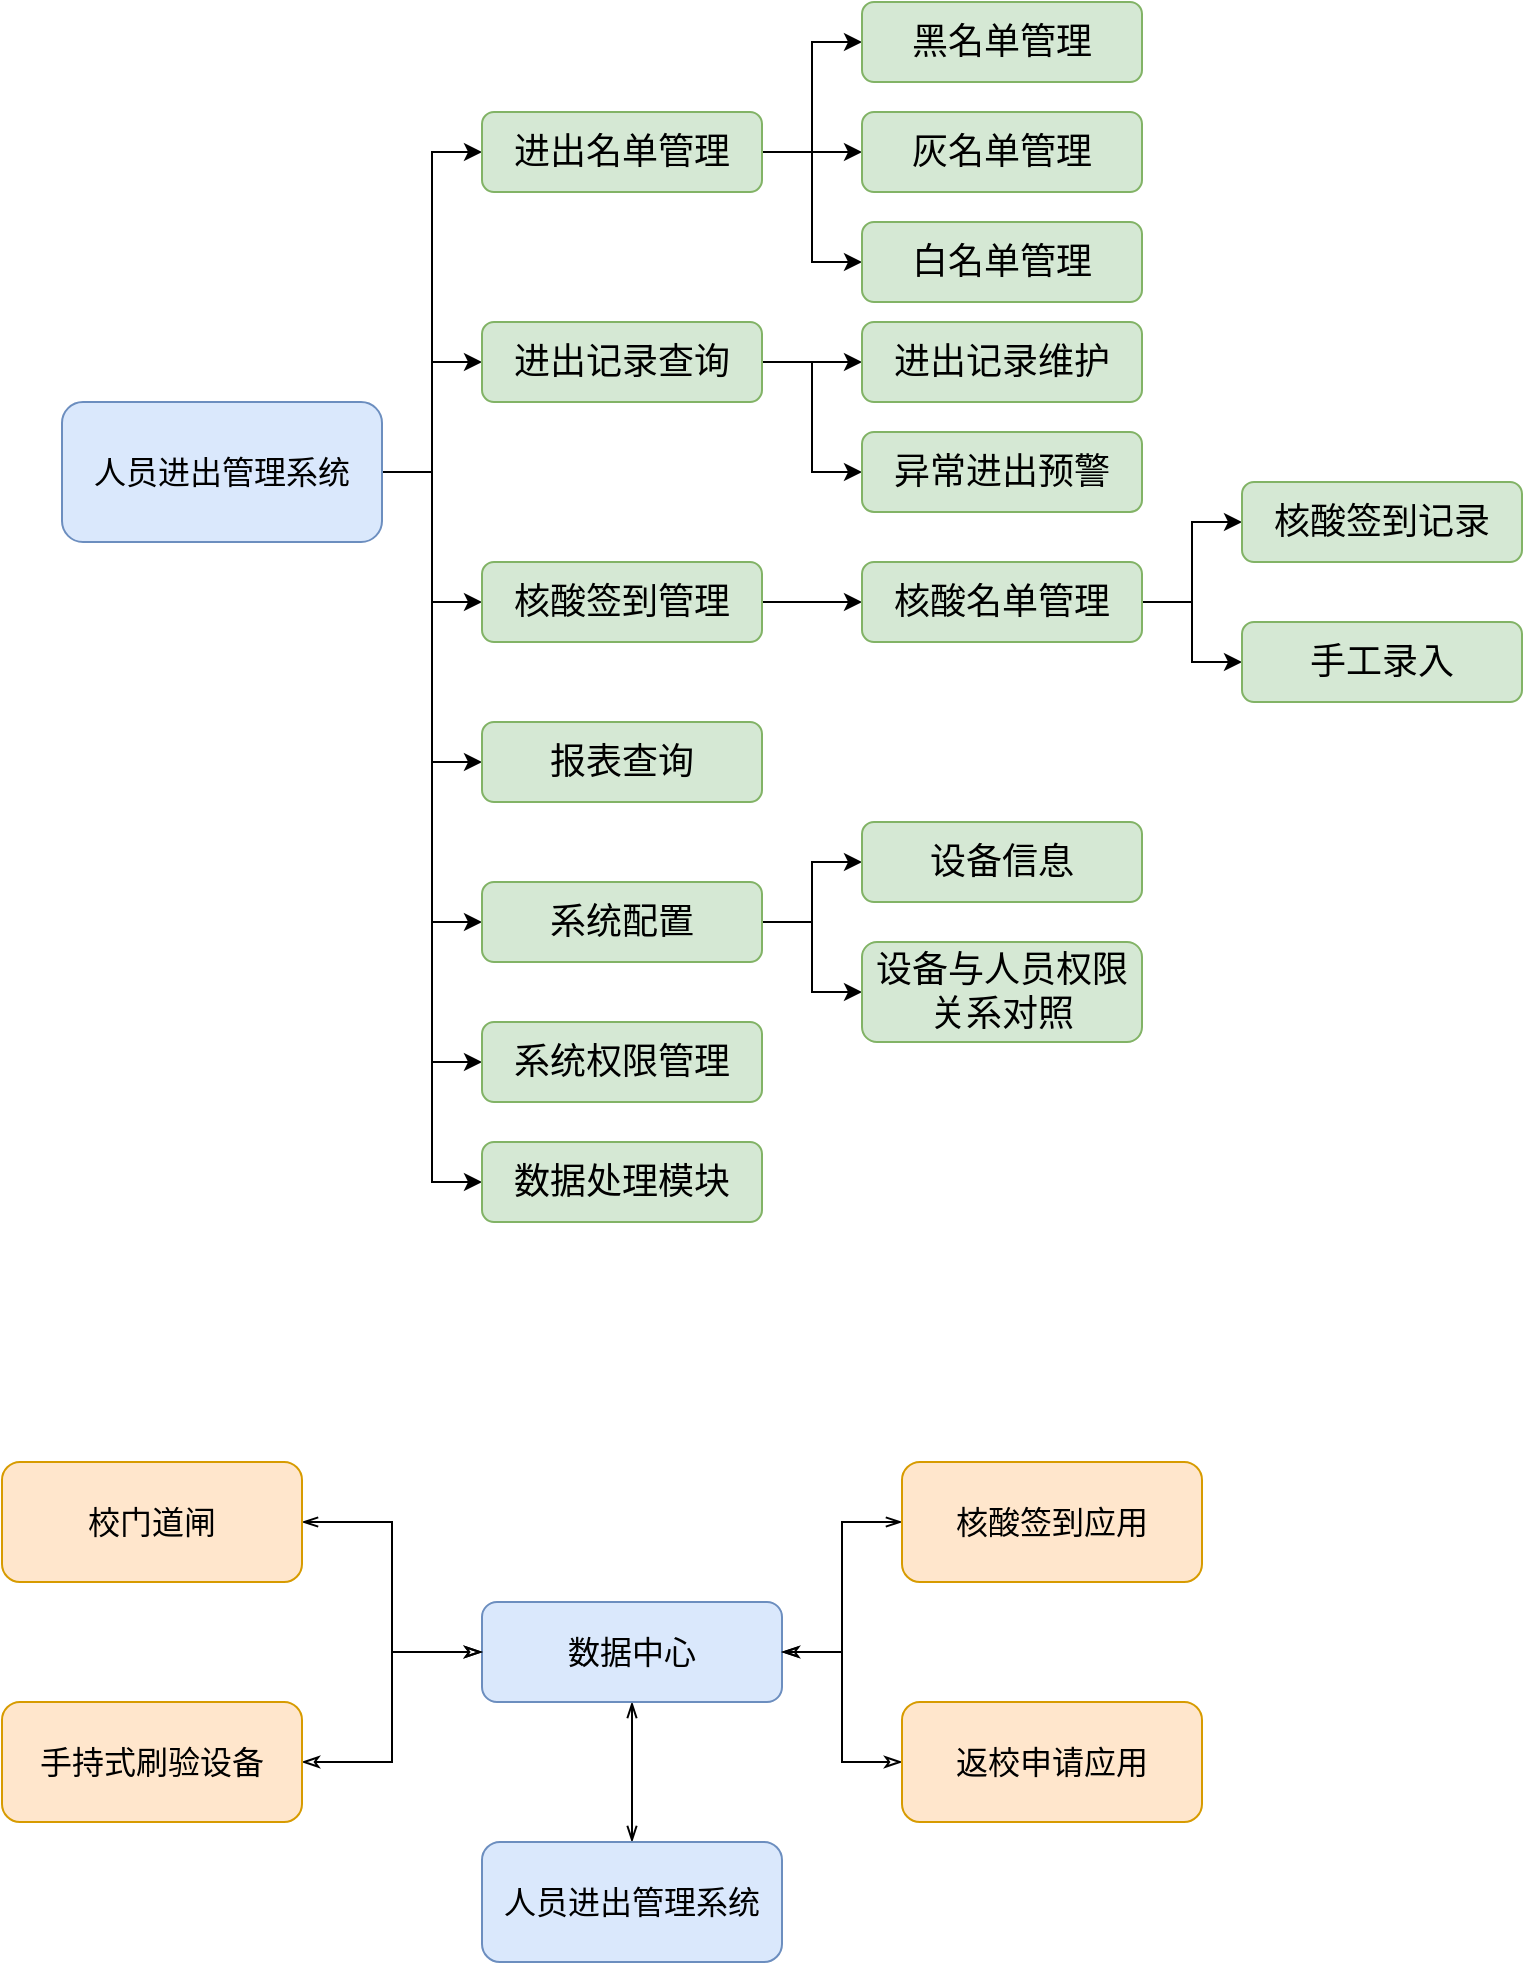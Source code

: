 <mxfile version="17.4.4" type="github">
  <diagram id="9vjwfqeA_DVdZ4IVt9qL" name="Page-1">
    <mxGraphModel dx="1038" dy="1748" grid="1" gridSize="10" guides="1" tooltips="1" connect="1" arrows="1" fold="1" page="1" pageScale="1" pageWidth="827" pageHeight="1169" math="0" shadow="0">
      <root>
        <mxCell id="0" />
        <mxCell id="1" parent="0" />
        <mxCell id="mTRX2ACm2MRmk_OSoDYx-10" style="edgeStyle=orthogonalEdgeStyle;rounded=0;orthogonalLoop=1;jettySize=auto;html=1;exitX=1;exitY=0.5;exitDx=0;exitDy=0;entryX=0;entryY=0.5;entryDx=0;entryDy=0;fontSize=18;" parent="1" source="mTRX2ACm2MRmk_OSoDYx-2" target="mTRX2ACm2MRmk_OSoDYx-3" edge="1">
          <mxGeometry relative="1" as="geometry" />
        </mxCell>
        <mxCell id="mTRX2ACm2MRmk_OSoDYx-11" style="edgeStyle=orthogonalEdgeStyle;rounded=0;orthogonalLoop=1;jettySize=auto;html=1;exitX=1;exitY=0.5;exitDx=0;exitDy=0;entryX=0;entryY=0.5;entryDx=0;entryDy=0;fontSize=18;" parent="1" source="mTRX2ACm2MRmk_OSoDYx-2" target="mTRX2ACm2MRmk_OSoDYx-5" edge="1">
          <mxGeometry relative="1" as="geometry" />
        </mxCell>
        <mxCell id="mTRX2ACm2MRmk_OSoDYx-12" style="edgeStyle=orthogonalEdgeStyle;rounded=0;orthogonalLoop=1;jettySize=auto;html=1;exitX=1;exitY=0.5;exitDx=0;exitDy=0;entryX=0;entryY=0.5;entryDx=0;entryDy=0;fontSize=18;" parent="1" source="mTRX2ACm2MRmk_OSoDYx-2" target="mTRX2ACm2MRmk_OSoDYx-6" edge="1">
          <mxGeometry relative="1" as="geometry" />
        </mxCell>
        <mxCell id="mTRX2ACm2MRmk_OSoDYx-22" style="edgeStyle=orthogonalEdgeStyle;rounded=0;orthogonalLoop=1;jettySize=auto;html=1;exitX=1;exitY=0.5;exitDx=0;exitDy=0;entryX=0;entryY=0.5;entryDx=0;entryDy=0;fontSize=18;" parent="1" source="mTRX2ACm2MRmk_OSoDYx-2" target="mTRX2ACm2MRmk_OSoDYx-18" edge="1">
          <mxGeometry relative="1" as="geometry" />
        </mxCell>
        <mxCell id="mTRX2ACm2MRmk_OSoDYx-26" style="edgeStyle=orthogonalEdgeStyle;rounded=0;orthogonalLoop=1;jettySize=auto;html=1;exitX=1;exitY=0.5;exitDx=0;exitDy=0;entryX=0;entryY=0.5;entryDx=0;entryDy=0;fontSize=18;" parent="1" source="mTRX2ACm2MRmk_OSoDYx-2" target="mTRX2ACm2MRmk_OSoDYx-25" edge="1">
          <mxGeometry relative="1" as="geometry" />
        </mxCell>
        <mxCell id="qPYPx7OVyf8pasTDU_Wo-8" style="edgeStyle=orthogonalEdgeStyle;rounded=0;orthogonalLoop=1;jettySize=auto;html=1;exitX=1;exitY=0.5;exitDx=0;exitDy=0;entryX=0;entryY=0.5;entryDx=0;entryDy=0;" edge="1" parent="1" source="mTRX2ACm2MRmk_OSoDYx-2" target="qPYPx7OVyf8pasTDU_Wo-3">
          <mxGeometry relative="1" as="geometry" />
        </mxCell>
        <mxCell id="qPYPx7OVyf8pasTDU_Wo-15" style="edgeStyle=orthogonalEdgeStyle;rounded=0;orthogonalLoop=1;jettySize=auto;html=1;exitX=1;exitY=0.5;exitDx=0;exitDy=0;entryX=0;entryY=0.5;entryDx=0;entryDy=0;" edge="1" parent="1" source="mTRX2ACm2MRmk_OSoDYx-2" target="qPYPx7OVyf8pasTDU_Wo-14">
          <mxGeometry relative="1" as="geometry" />
        </mxCell>
        <mxCell id="mTRX2ACm2MRmk_OSoDYx-2" value="人员进出管理系统" style="rounded=1;whiteSpace=wrap;html=1;fontSize=16;fillColor=#dae8fc;strokeColor=#6c8ebf;" parent="1" vertex="1">
          <mxGeometry x="130" y="-920" width="160" height="70" as="geometry" />
        </mxCell>
        <mxCell id="mTRX2ACm2MRmk_OSoDYx-17" style="edgeStyle=orthogonalEdgeStyle;rounded=0;orthogonalLoop=1;jettySize=auto;html=1;exitX=1;exitY=0.5;exitDx=0;exitDy=0;entryX=0;entryY=0.5;entryDx=0;entryDy=0;fontSize=18;" parent="1" source="mTRX2ACm2MRmk_OSoDYx-3" target="mTRX2ACm2MRmk_OSoDYx-4" edge="1">
          <mxGeometry relative="1" as="geometry" />
        </mxCell>
        <mxCell id="qPYPx7OVyf8pasTDU_Wo-2" style="edgeStyle=orthogonalEdgeStyle;rounded=0;orthogonalLoop=1;jettySize=auto;html=1;exitX=1;exitY=0.5;exitDx=0;exitDy=0;entryX=0;entryY=0.5;entryDx=0;entryDy=0;" edge="1" parent="1" source="mTRX2ACm2MRmk_OSoDYx-3" target="mTRX2ACm2MRmk_OSoDYx-20">
          <mxGeometry relative="1" as="geometry" />
        </mxCell>
        <mxCell id="mTRX2ACm2MRmk_OSoDYx-3" value="进出记录查询" style="rounded=1;whiteSpace=wrap;html=1;fontSize=18;fillColor=#d5e8d4;strokeColor=#82b366;" parent="1" vertex="1">
          <mxGeometry x="340" y="-960" width="140" height="40" as="geometry" />
        </mxCell>
        <mxCell id="mTRX2ACm2MRmk_OSoDYx-4" value="进出记录维护" style="rounded=1;whiteSpace=wrap;html=1;fontSize=18;fillColor=#d5e8d4;strokeColor=#82b366;" parent="1" vertex="1">
          <mxGeometry x="530" y="-960" width="140" height="40" as="geometry" />
        </mxCell>
        <mxCell id="mTRX2ACm2MRmk_OSoDYx-14" style="edgeStyle=orthogonalEdgeStyle;rounded=0;orthogonalLoop=1;jettySize=auto;html=1;exitX=1;exitY=0.5;exitDx=0;exitDy=0;entryX=0;entryY=0.5;entryDx=0;entryDy=0;fontSize=18;" parent="1" source="mTRX2ACm2MRmk_OSoDYx-5" target="mTRX2ACm2MRmk_OSoDYx-8" edge="1">
          <mxGeometry relative="1" as="geometry" />
        </mxCell>
        <mxCell id="mTRX2ACm2MRmk_OSoDYx-15" style="edgeStyle=orthogonalEdgeStyle;rounded=0;orthogonalLoop=1;jettySize=auto;html=1;exitX=1;exitY=0.5;exitDx=0;exitDy=0;entryX=0;entryY=0.5;entryDx=0;entryDy=0;fontSize=18;" parent="1" source="mTRX2ACm2MRmk_OSoDYx-5" target="mTRX2ACm2MRmk_OSoDYx-7" edge="1">
          <mxGeometry relative="1" as="geometry" />
        </mxCell>
        <mxCell id="mTRX2ACm2MRmk_OSoDYx-16" style="edgeStyle=orthogonalEdgeStyle;rounded=0;orthogonalLoop=1;jettySize=auto;html=1;exitX=1;exitY=0.5;exitDx=0;exitDy=0;entryX=0;entryY=0.5;entryDx=0;entryDy=0;fontSize=18;" parent="1" source="mTRX2ACm2MRmk_OSoDYx-5" target="mTRX2ACm2MRmk_OSoDYx-9" edge="1">
          <mxGeometry relative="1" as="geometry" />
        </mxCell>
        <mxCell id="mTRX2ACm2MRmk_OSoDYx-5" value="进出名单管理" style="rounded=1;whiteSpace=wrap;html=1;fontSize=18;fillColor=#d5e8d4;strokeColor=#82b366;" parent="1" vertex="1">
          <mxGeometry x="340" y="-1065" width="140" height="40" as="geometry" />
        </mxCell>
        <mxCell id="mTRX2ACm2MRmk_OSoDYx-6" value="系统权限管理" style="rounded=1;whiteSpace=wrap;html=1;fontSize=18;fillColor=#d5e8d4;strokeColor=#82b366;" parent="1" vertex="1">
          <mxGeometry x="340" y="-610" width="140" height="40" as="geometry" />
        </mxCell>
        <mxCell id="mTRX2ACm2MRmk_OSoDYx-7" value="黑名单管理" style="rounded=1;whiteSpace=wrap;html=1;fontSize=18;fillColor=#d5e8d4;strokeColor=#82b366;" parent="1" vertex="1">
          <mxGeometry x="530" y="-1120" width="140" height="40" as="geometry" />
        </mxCell>
        <mxCell id="mTRX2ACm2MRmk_OSoDYx-8" value="灰名单管理" style="rounded=1;whiteSpace=wrap;html=1;fontSize=18;fillColor=#d5e8d4;strokeColor=#82b366;" parent="1" vertex="1">
          <mxGeometry x="530" y="-1065" width="140" height="40" as="geometry" />
        </mxCell>
        <mxCell id="mTRX2ACm2MRmk_OSoDYx-9" value="白名单管理" style="rounded=1;whiteSpace=wrap;html=1;fontSize=18;fillColor=#d5e8d4;strokeColor=#82b366;" parent="1" vertex="1">
          <mxGeometry x="530" y="-1010" width="140" height="40" as="geometry" />
        </mxCell>
        <mxCell id="mTRX2ACm2MRmk_OSoDYx-23" style="edgeStyle=orthogonalEdgeStyle;rounded=0;orthogonalLoop=1;jettySize=auto;html=1;exitX=1;exitY=0.5;exitDx=0;exitDy=0;entryX=0;entryY=0.5;entryDx=0;entryDy=0;fontSize=18;" parent="1" source="mTRX2ACm2MRmk_OSoDYx-18" target="mTRX2ACm2MRmk_OSoDYx-21" edge="1">
          <mxGeometry relative="1" as="geometry" />
        </mxCell>
        <mxCell id="mTRX2ACm2MRmk_OSoDYx-18" value="核酸签到管理" style="rounded=1;whiteSpace=wrap;html=1;fontSize=18;fillColor=#d5e8d4;strokeColor=#82b366;" parent="1" vertex="1">
          <mxGeometry x="340" y="-840" width="140" height="40" as="geometry" />
        </mxCell>
        <mxCell id="mTRX2ACm2MRmk_OSoDYx-20" value="异常进出预警" style="rounded=1;whiteSpace=wrap;html=1;fontSize=18;fillColor=#d5e8d4;strokeColor=#82b366;" parent="1" vertex="1">
          <mxGeometry x="530" y="-905" width="140" height="40" as="geometry" />
        </mxCell>
        <mxCell id="qPYPx7OVyf8pasTDU_Wo-12" style="edgeStyle=orthogonalEdgeStyle;rounded=0;orthogonalLoop=1;jettySize=auto;html=1;exitX=1;exitY=0.5;exitDx=0;exitDy=0;entryX=0;entryY=0.5;entryDx=0;entryDy=0;" edge="1" parent="1" source="mTRX2ACm2MRmk_OSoDYx-21" target="qPYPx7OVyf8pasTDU_Wo-10">
          <mxGeometry relative="1" as="geometry" />
        </mxCell>
        <mxCell id="qPYPx7OVyf8pasTDU_Wo-13" style="edgeStyle=orthogonalEdgeStyle;rounded=0;orthogonalLoop=1;jettySize=auto;html=1;exitX=1;exitY=0.5;exitDx=0;exitDy=0;entryX=0;entryY=0.5;entryDx=0;entryDy=0;" edge="1" parent="1" source="mTRX2ACm2MRmk_OSoDYx-21" target="qPYPx7OVyf8pasTDU_Wo-11">
          <mxGeometry relative="1" as="geometry" />
        </mxCell>
        <mxCell id="mTRX2ACm2MRmk_OSoDYx-21" value="核酸名单管理" style="rounded=1;whiteSpace=wrap;html=1;fontSize=18;fillColor=#d5e8d4;strokeColor=#82b366;" parent="1" vertex="1">
          <mxGeometry x="530" y="-840" width="140" height="40" as="geometry" />
        </mxCell>
        <mxCell id="mTRX2ACm2MRmk_OSoDYx-25" value="数据处理模块" style="rounded=1;whiteSpace=wrap;html=1;fontSize=18;fillColor=#d5e8d4;strokeColor=#82b366;" parent="1" vertex="1">
          <mxGeometry x="340" y="-550" width="140" height="40" as="geometry" />
        </mxCell>
        <mxCell id="mTRX2ACm2MRmk_OSoDYx-36" value="" style="edgeStyle=orthogonalEdgeStyle;rounded=0;orthogonalLoop=1;jettySize=auto;html=1;fontSize=18;endArrow=openThin;endFill=0;startArrow=openThin;startFill=0;" parent="1" source="mTRX2ACm2MRmk_OSoDYx-28" target="mTRX2ACm2MRmk_OSoDYx-29" edge="1">
          <mxGeometry relative="1" as="geometry" />
        </mxCell>
        <mxCell id="mTRX2ACm2MRmk_OSoDYx-28" value="人员进出管理系统" style="rounded=1;whiteSpace=wrap;html=1;fontSize=16;fillColor=#dae8fc;strokeColor=#6c8ebf;" parent="1" vertex="1">
          <mxGeometry x="340" y="-200" width="150" height="60" as="geometry" />
        </mxCell>
        <mxCell id="mTRX2ACm2MRmk_OSoDYx-29" value="数据中心" style="rounded=1;whiteSpace=wrap;html=1;fontSize=16;fillColor=#dae8fc;strokeColor=#6c8ebf;" parent="1" vertex="1">
          <mxGeometry x="340" y="-320" width="150" height="50" as="geometry" />
        </mxCell>
        <mxCell id="mTRX2ACm2MRmk_OSoDYx-33" style="edgeStyle=orthogonalEdgeStyle;rounded=0;orthogonalLoop=1;jettySize=auto;html=1;exitX=1;exitY=0.5;exitDx=0;exitDy=0;entryX=0;entryY=0.5;entryDx=0;entryDy=0;fontSize=18;endArrow=classicThin;endFill=0;startArrow=openThin;startFill=0;" parent="1" source="mTRX2ACm2MRmk_OSoDYx-30" target="mTRX2ACm2MRmk_OSoDYx-29" edge="1">
          <mxGeometry relative="1" as="geometry" />
        </mxCell>
        <mxCell id="mTRX2ACm2MRmk_OSoDYx-30" value="校门道闸" style="rounded=1;whiteSpace=wrap;html=1;fontSize=16;fillColor=#ffe6cc;strokeColor=#d79b00;" parent="1" vertex="1">
          <mxGeometry x="100" y="-390" width="150" height="60" as="geometry" />
        </mxCell>
        <mxCell id="mTRX2ACm2MRmk_OSoDYx-34" style="edgeStyle=orthogonalEdgeStyle;rounded=0;orthogonalLoop=1;jettySize=auto;html=1;exitX=1;exitY=0.5;exitDx=0;exitDy=0;entryX=0;entryY=0.5;entryDx=0;entryDy=0;fontSize=18;endArrow=classicThin;endFill=0;startArrow=classicThin;startFill=0;" parent="1" source="mTRX2ACm2MRmk_OSoDYx-31" target="mTRX2ACm2MRmk_OSoDYx-29" edge="1">
          <mxGeometry relative="1" as="geometry" />
        </mxCell>
        <mxCell id="mTRX2ACm2MRmk_OSoDYx-31" value="手持式刷验设备" style="rounded=1;whiteSpace=wrap;html=1;fontSize=16;fillColor=#ffe6cc;strokeColor=#d79b00;" parent="1" vertex="1">
          <mxGeometry x="100" y="-270" width="150" height="60" as="geometry" />
        </mxCell>
        <mxCell id="mTRX2ACm2MRmk_OSoDYx-35" style="edgeStyle=orthogonalEdgeStyle;rounded=0;orthogonalLoop=1;jettySize=auto;html=1;exitX=0;exitY=0.5;exitDx=0;exitDy=0;entryX=1;entryY=0.5;entryDx=0;entryDy=0;fontSize=18;endArrow=openThin;endFill=0;startArrow=openThin;startFill=0;" parent="1" source="mTRX2ACm2MRmk_OSoDYx-32" target="mTRX2ACm2MRmk_OSoDYx-29" edge="1">
          <mxGeometry relative="1" as="geometry" />
        </mxCell>
        <mxCell id="mTRX2ACm2MRmk_OSoDYx-32" value="核酸签到应用" style="rounded=1;whiteSpace=wrap;html=1;fontSize=16;fillColor=#ffe6cc;strokeColor=#d79b00;" parent="1" vertex="1">
          <mxGeometry x="550" y="-390" width="150" height="60" as="geometry" />
        </mxCell>
        <mxCell id="mTRX2ACm2MRmk_OSoDYx-38" style="edgeStyle=orthogonalEdgeStyle;rounded=0;orthogonalLoop=1;jettySize=auto;html=1;exitX=0;exitY=0.5;exitDx=0;exitDy=0;entryX=1;entryY=0.5;entryDx=0;entryDy=0;fontSize=18;startArrow=classicThin;startFill=0;endArrow=classicThin;endFill=0;" parent="1" source="mTRX2ACm2MRmk_OSoDYx-37" target="mTRX2ACm2MRmk_OSoDYx-29" edge="1">
          <mxGeometry relative="1" as="geometry" />
        </mxCell>
        <mxCell id="mTRX2ACm2MRmk_OSoDYx-37" value="返校申请应用" style="rounded=1;whiteSpace=wrap;html=1;fontSize=16;fillColor=#ffe6cc;strokeColor=#d79b00;" parent="1" vertex="1">
          <mxGeometry x="550" y="-270" width="150" height="60" as="geometry" />
        </mxCell>
        <mxCell id="qPYPx7OVyf8pasTDU_Wo-6" style="edgeStyle=orthogonalEdgeStyle;rounded=0;orthogonalLoop=1;jettySize=auto;html=1;exitX=1;exitY=0.5;exitDx=0;exitDy=0;entryX=0;entryY=0.5;entryDx=0;entryDy=0;" edge="1" parent="1" source="qPYPx7OVyf8pasTDU_Wo-3" target="qPYPx7OVyf8pasTDU_Wo-5">
          <mxGeometry relative="1" as="geometry" />
        </mxCell>
        <mxCell id="qPYPx7OVyf8pasTDU_Wo-7" style="edgeStyle=orthogonalEdgeStyle;rounded=0;orthogonalLoop=1;jettySize=auto;html=1;exitX=1;exitY=0.5;exitDx=0;exitDy=0;entryX=0;entryY=0.5;entryDx=0;entryDy=0;" edge="1" parent="1" source="qPYPx7OVyf8pasTDU_Wo-3" target="qPYPx7OVyf8pasTDU_Wo-4">
          <mxGeometry relative="1" as="geometry" />
        </mxCell>
        <mxCell id="qPYPx7OVyf8pasTDU_Wo-3" value="系统配置" style="rounded=1;whiteSpace=wrap;html=1;fontSize=18;fillColor=#d5e8d4;strokeColor=#82b366;" vertex="1" parent="1">
          <mxGeometry x="340" y="-680" width="140" height="40" as="geometry" />
        </mxCell>
        <mxCell id="qPYPx7OVyf8pasTDU_Wo-4" value="设备与人员权限关系对照" style="rounded=1;whiteSpace=wrap;html=1;fontSize=18;fillColor=#d5e8d4;strokeColor=#82b366;" vertex="1" parent="1">
          <mxGeometry x="530" y="-650" width="140" height="50" as="geometry" />
        </mxCell>
        <mxCell id="qPYPx7OVyf8pasTDU_Wo-5" value="设备信息" style="rounded=1;whiteSpace=wrap;html=1;fontSize=18;fillColor=#d5e8d4;strokeColor=#82b366;" vertex="1" parent="1">
          <mxGeometry x="530" y="-710" width="140" height="40" as="geometry" />
        </mxCell>
        <mxCell id="qPYPx7OVyf8pasTDU_Wo-10" value="核酸签到记录" style="rounded=1;whiteSpace=wrap;html=1;fontSize=18;fillColor=#d5e8d4;strokeColor=#82b366;" vertex="1" parent="1">
          <mxGeometry x="720" y="-880" width="140" height="40" as="geometry" />
        </mxCell>
        <mxCell id="qPYPx7OVyf8pasTDU_Wo-11" value="手工录入" style="rounded=1;whiteSpace=wrap;html=1;fontSize=18;fillColor=#d5e8d4;strokeColor=#82b366;" vertex="1" parent="1">
          <mxGeometry x="720" y="-810" width="140" height="40" as="geometry" />
        </mxCell>
        <mxCell id="qPYPx7OVyf8pasTDU_Wo-14" value="报表查询" style="rounded=1;whiteSpace=wrap;html=1;fontSize=18;fillColor=#d5e8d4;strokeColor=#82b366;" vertex="1" parent="1">
          <mxGeometry x="340" y="-760" width="140" height="40" as="geometry" />
        </mxCell>
      </root>
    </mxGraphModel>
  </diagram>
</mxfile>
